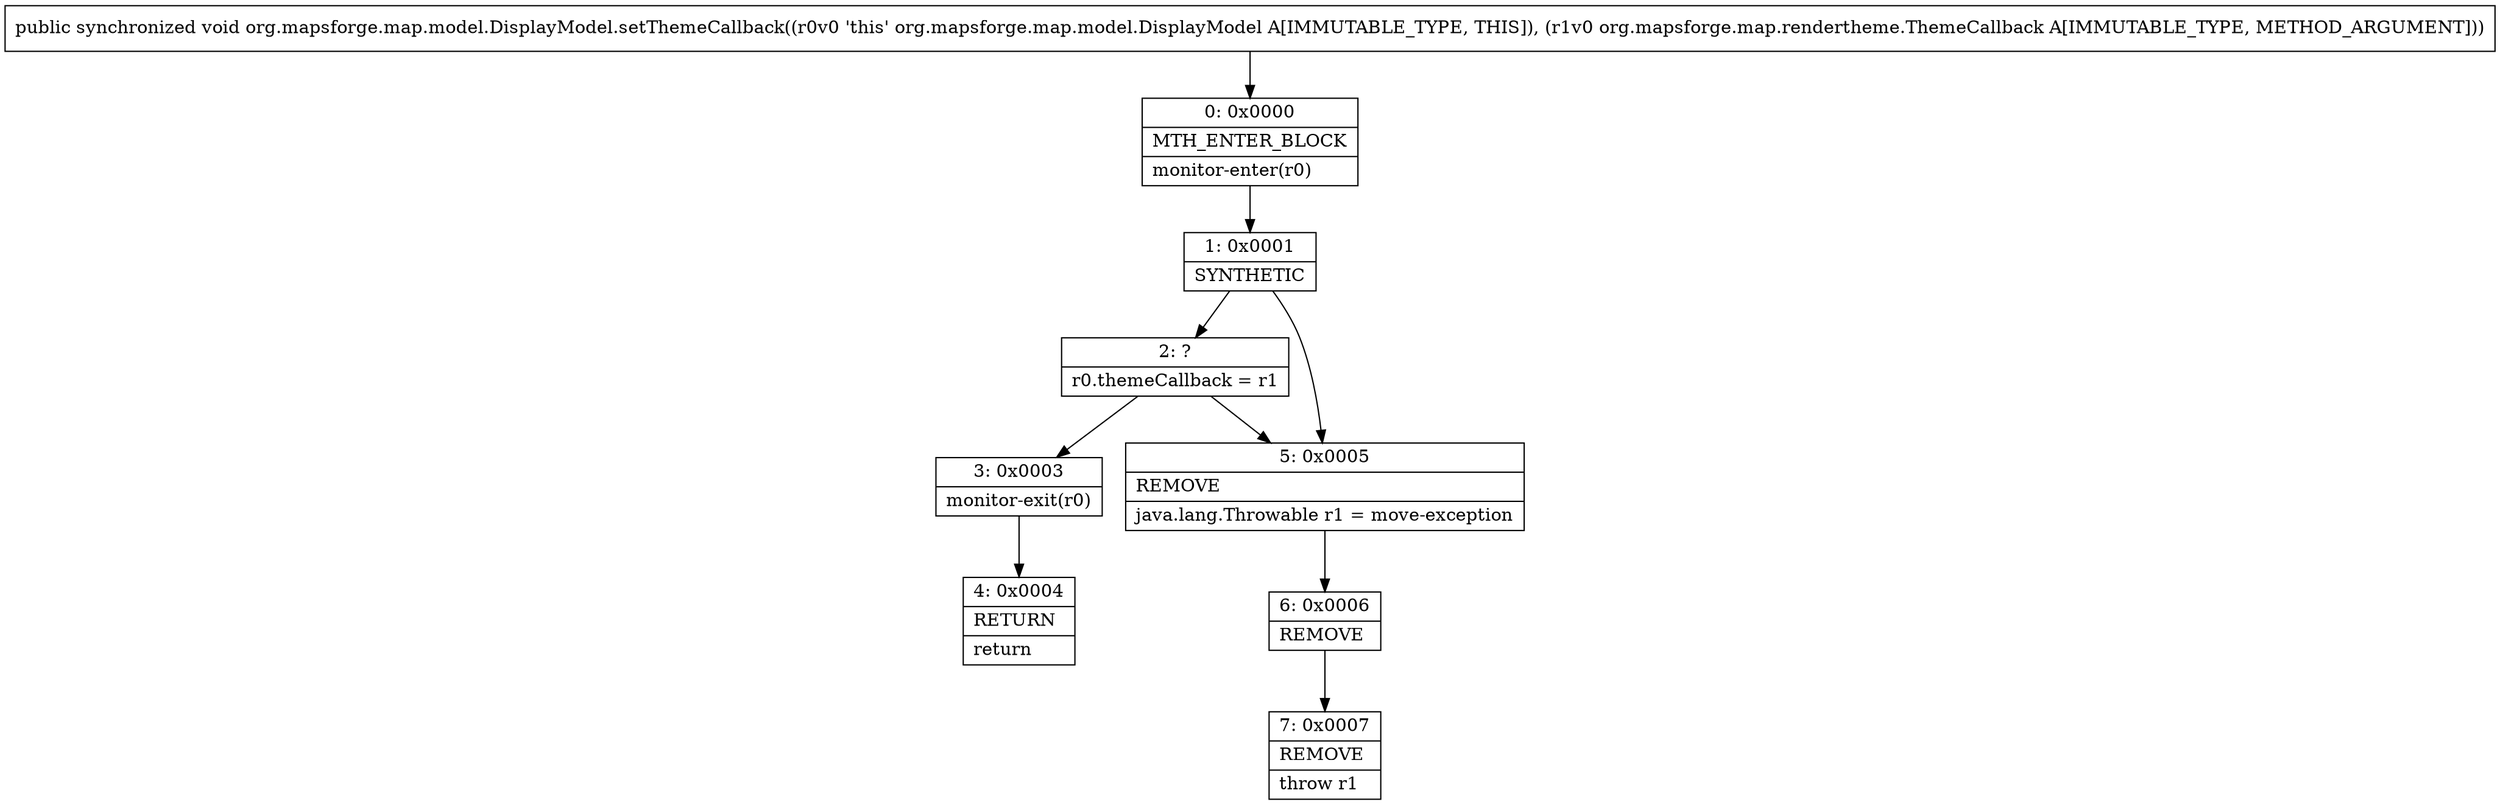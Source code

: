 digraph "CFG fororg.mapsforge.map.model.DisplayModel.setThemeCallback(Lorg\/mapsforge\/map\/rendertheme\/ThemeCallback;)V" {
Node_0 [shape=record,label="{0\:\ 0x0000|MTH_ENTER_BLOCK\l|monitor\-enter(r0)\l}"];
Node_1 [shape=record,label="{1\:\ 0x0001|SYNTHETIC\l}"];
Node_2 [shape=record,label="{2\:\ ?|r0.themeCallback = r1\l}"];
Node_3 [shape=record,label="{3\:\ 0x0003|monitor\-exit(r0)\l}"];
Node_4 [shape=record,label="{4\:\ 0x0004|RETURN\l|return\l}"];
Node_5 [shape=record,label="{5\:\ 0x0005|REMOVE\l|java.lang.Throwable r1 = move\-exception\l}"];
Node_6 [shape=record,label="{6\:\ 0x0006|REMOVE\l}"];
Node_7 [shape=record,label="{7\:\ 0x0007|REMOVE\l|throw r1\l}"];
MethodNode[shape=record,label="{public synchronized void org.mapsforge.map.model.DisplayModel.setThemeCallback((r0v0 'this' org.mapsforge.map.model.DisplayModel A[IMMUTABLE_TYPE, THIS]), (r1v0 org.mapsforge.map.rendertheme.ThemeCallback A[IMMUTABLE_TYPE, METHOD_ARGUMENT])) }"];
MethodNode -> Node_0;
Node_0 -> Node_1;
Node_1 -> Node_2;
Node_1 -> Node_5;
Node_2 -> Node_3;
Node_2 -> Node_5;
Node_3 -> Node_4;
Node_5 -> Node_6;
Node_6 -> Node_7;
}

